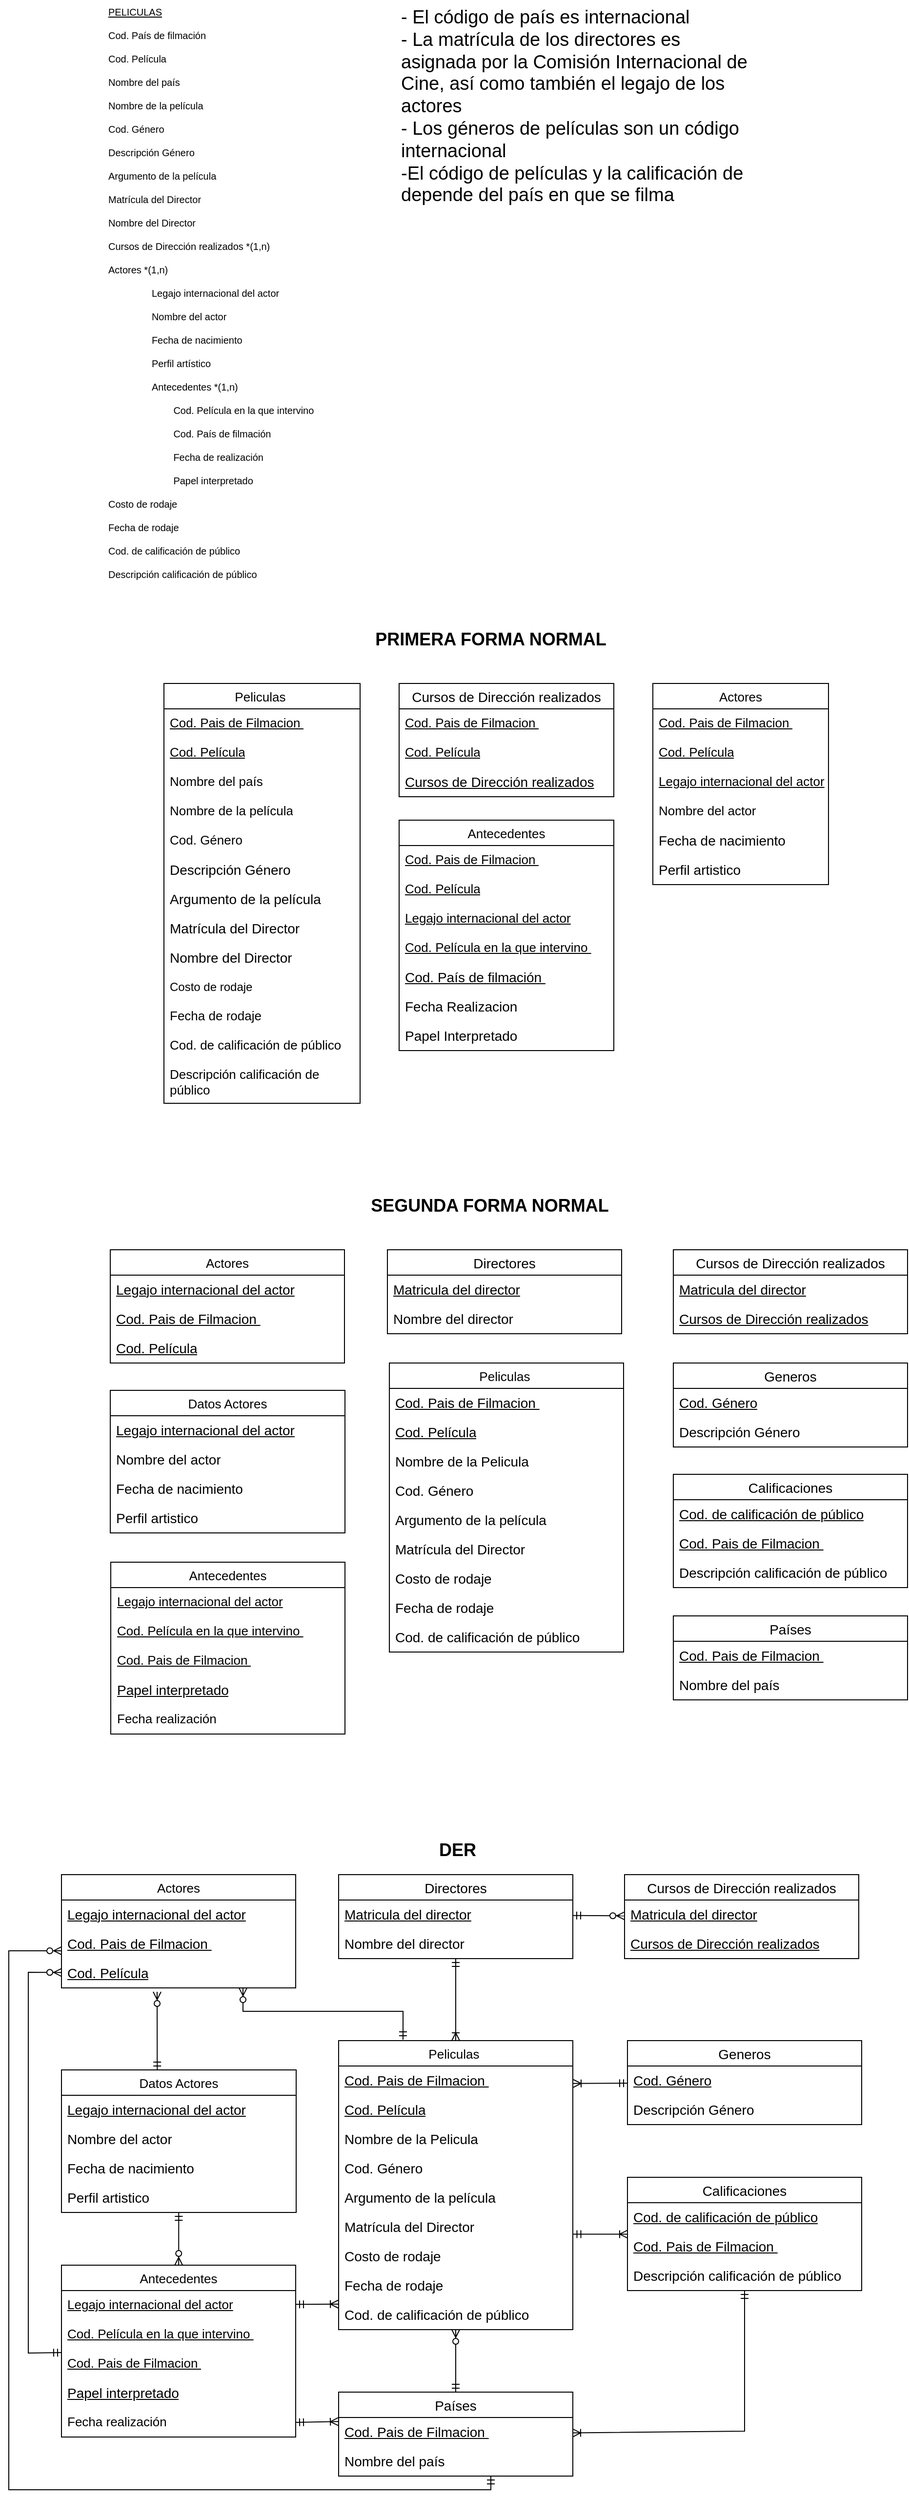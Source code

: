 <mxfile version="24.7.14">
  <diagram name="Página-1" id="LuOxkL1Yb-oQvovYPexT">
    <mxGraphModel dx="1674" dy="746" grid="1" gridSize="10" guides="1" tooltips="1" connect="1" arrows="1" fold="1" page="1" pageScale="1" pageWidth="827" pageHeight="1169" math="0" shadow="0">
      <root>
        <mxCell id="0" />
        <mxCell id="1" parent="0" />
        <mxCell id="Qr0_MQB-56ZItfrZqpIL-1" value="Peliculas " style="swimlane;fontStyle=0;childLayout=stackLayout;horizontal=1;startSize=26;horizontalStack=0;resizeParent=1;resizeParentMax=0;resizeLast=0;collapsible=1;marginBottom=0;align=center;fontSize=13;" parent="1" vertex="1">
          <mxGeometry x="529" y="710" width="201" height="430" as="geometry" />
        </mxCell>
        <mxCell id="Qr0_MQB-56ZItfrZqpIL-2" value="&lt;div style=&quot;font-size: 13px;&quot;&gt;&lt;u&gt;Cod. Pais de Filmacion&amp;nbsp;&lt;/u&gt;&lt;/div&gt;" style="text;strokeColor=none;fillColor=none;spacingLeft=4;spacingRight=4;overflow=hidden;rotatable=0;points=[[0,0.5],[1,0.5]];portConstraint=eastwest;fontSize=13;whiteSpace=wrap;html=1;" parent="Qr0_MQB-56ZItfrZqpIL-1" vertex="1">
          <mxGeometry y="26" width="201" height="30" as="geometry" />
        </mxCell>
        <mxCell id="Qr0_MQB-56ZItfrZqpIL-3" value="&lt;span style=&quot;font-size: 13px;&quot;&gt;&lt;u&gt;Cod. Película&lt;/u&gt;&lt;/span&gt;" style="text;strokeColor=none;fillColor=none;spacingLeft=4;spacingRight=4;overflow=hidden;rotatable=0;points=[[0,0.5],[1,0.5]];portConstraint=eastwest;fontSize=13;whiteSpace=wrap;html=1;" parent="Qr0_MQB-56ZItfrZqpIL-1" vertex="1">
          <mxGeometry y="56" width="201" height="30" as="geometry" />
        </mxCell>
        <mxCell id="Qr0_MQB-56ZItfrZqpIL-4" value="&lt;span style=&quot;font-size: 13px;&quot;&gt;Nombre del país&lt;/span&gt;" style="text;strokeColor=none;fillColor=none;spacingLeft=4;spacingRight=4;overflow=hidden;rotatable=0;points=[[0,0.5],[1,0.5]];portConstraint=eastwest;fontSize=13;whiteSpace=wrap;html=1;" parent="Qr0_MQB-56ZItfrZqpIL-1" vertex="1">
          <mxGeometry y="86" width="201" height="30" as="geometry" />
        </mxCell>
        <mxCell id="Qr0_MQB-56ZItfrZqpIL-5" value="&lt;span style=&quot;font-size: 13px;&quot;&gt;Nombre de la película&lt;/span&gt;" style="text;strokeColor=none;fillColor=none;spacingLeft=4;spacingRight=4;overflow=hidden;rotatable=0;points=[[0,0.5],[1,0.5]];portConstraint=eastwest;fontSize=13;whiteSpace=wrap;html=1;" parent="Qr0_MQB-56ZItfrZqpIL-1" vertex="1">
          <mxGeometry y="116" width="201" height="30" as="geometry" />
        </mxCell>
        <mxCell id="Qr0_MQB-56ZItfrZqpIL-6" value="&lt;span style=&quot;font-size: 13px;&quot;&gt;Cod. Género&lt;/span&gt;" style="text;strokeColor=none;fillColor=none;spacingLeft=4;spacingRight=4;overflow=hidden;rotatable=0;points=[[0,0.5],[1,0.5]];portConstraint=eastwest;fontSize=13;whiteSpace=wrap;html=1;" parent="Qr0_MQB-56ZItfrZqpIL-1" vertex="1">
          <mxGeometry y="146" width="201" height="30" as="geometry" />
        </mxCell>
        <mxCell id="Qr0_MQB-56ZItfrZqpIL-7" value="&lt;span style=&quot;font-size: 14px;&quot;&gt;Descripción Género&lt;/span&gt;" style="text;strokeColor=none;fillColor=none;spacingLeft=4;spacingRight=4;overflow=hidden;rotatable=0;points=[[0,0.5],[1,0.5]];portConstraint=eastwest;fontSize=14;whiteSpace=wrap;html=1;" parent="Qr0_MQB-56ZItfrZqpIL-1" vertex="1">
          <mxGeometry y="176" width="201" height="30" as="geometry" />
        </mxCell>
        <mxCell id="Qr0_MQB-56ZItfrZqpIL-8" value="&lt;span style=&quot;font-size: 14px;&quot;&gt;Argumento de la película&lt;/span&gt;" style="text;strokeColor=none;fillColor=none;spacingLeft=4;spacingRight=4;overflow=hidden;rotatable=0;points=[[0,0.5],[1,0.5]];portConstraint=eastwest;fontSize=14;whiteSpace=wrap;html=1;" parent="Qr0_MQB-56ZItfrZqpIL-1" vertex="1">
          <mxGeometry y="206" width="201" height="30" as="geometry" />
        </mxCell>
        <mxCell id="Qr0_MQB-56ZItfrZqpIL-9" value="&lt;font style=&quot;font-size: 14px;&quot;&gt;Matrícula del Director&lt;/font&gt;" style="text;strokeColor=none;fillColor=none;spacingLeft=4;spacingRight=4;overflow=hidden;rotatable=0;points=[[0,0.5],[1,0.5]];portConstraint=eastwest;fontSize=13;whiteSpace=wrap;html=1;" parent="Qr0_MQB-56ZItfrZqpIL-1" vertex="1">
          <mxGeometry y="236" width="201" height="30" as="geometry" />
        </mxCell>
        <mxCell id="Qr0_MQB-56ZItfrZqpIL-10" value="&lt;font style=&quot;font-size: 14px;&quot;&gt;Nombre del Director&lt;/font&gt;" style="text;strokeColor=none;fillColor=none;spacingLeft=4;spacingRight=4;overflow=hidden;rotatable=0;points=[[0,0.5],[1,0.5]];portConstraint=eastwest;fontSize=13;whiteSpace=wrap;html=1;" parent="Qr0_MQB-56ZItfrZqpIL-1" vertex="1">
          <mxGeometry y="266" width="201" height="30" as="geometry" />
        </mxCell>
        <mxCell id="Qr0_MQB-56ZItfrZqpIL-11" value="Costo de rodaje" style="text;strokeColor=none;fillColor=none;align=left;verticalAlign=middle;spacingLeft=4;spacingRight=4;overflow=hidden;points=[[0,0.5],[1,0.5]];portConstraint=eastwest;rotatable=0;whiteSpace=wrap;html=1;" parent="Qr0_MQB-56ZItfrZqpIL-1" vertex="1">
          <mxGeometry y="296" width="201" height="30" as="geometry" />
        </mxCell>
        <mxCell id="Qr0_MQB-56ZItfrZqpIL-12" value="Fecha de rodaje" style="text;strokeColor=none;fillColor=none;spacingLeft=4;spacingRight=4;overflow=hidden;rotatable=0;points=[[0,0.5],[1,0.5]];portConstraint=eastwest;fontSize=13;whiteSpace=wrap;html=1;" parent="Qr0_MQB-56ZItfrZqpIL-1" vertex="1">
          <mxGeometry y="326" width="201" height="30" as="geometry" />
        </mxCell>
        <mxCell id="Qr0_MQB-56ZItfrZqpIL-13" value="Cod. de calificación de público" style="text;strokeColor=none;fillColor=none;spacingLeft=4;spacingRight=4;overflow=hidden;rotatable=0;points=[[0,0.5],[1,0.5]];portConstraint=eastwest;fontSize=13;whiteSpace=wrap;html=1;" parent="Qr0_MQB-56ZItfrZqpIL-1" vertex="1">
          <mxGeometry y="356" width="201" height="30" as="geometry" />
        </mxCell>
        <mxCell id="Qr0_MQB-56ZItfrZqpIL-14" value="Descripción calificación de público" style="text;strokeColor=none;fillColor=none;spacingLeft=4;spacingRight=4;overflow=hidden;rotatable=0;points=[[0,0.5],[1,0.5]];portConstraint=eastwest;fontSize=13;whiteSpace=wrap;html=1;" parent="Qr0_MQB-56ZItfrZqpIL-1" vertex="1">
          <mxGeometry y="386" width="201" height="44" as="geometry" />
        </mxCell>
        <mxCell id="Qr0_MQB-56ZItfrZqpIL-15" value="&lt;u&gt;PELICULAS&lt;/u&gt;&lt;br style=&quot;font-size: 10px;&quot;&gt;&lt;br style=&quot;font-size: 10px;&quot;&gt;Cod. País de filmación&lt;br style=&quot;font-size: 10px;&quot;&gt;&lt;br style=&quot;font-size: 10px;&quot;&gt;Cod. Película&lt;br style=&quot;font-size: 10px;&quot;&gt;&lt;br style=&quot;font-size: 10px;&quot;&gt;Nombre del país&lt;br style=&quot;font-size: 10px;&quot;&gt;&lt;br style=&quot;font-size: 10px;&quot;&gt;Nombre de la película&lt;br style=&quot;font-size: 10px;&quot;&gt;&lt;br style=&quot;font-size: 10px;&quot;&gt;Cod. Género&lt;br style=&quot;font-size: 10px;&quot;&gt;&lt;br style=&quot;font-size: 10px;&quot;&gt;Descripción Género&lt;br style=&quot;font-size: 10px;&quot;&gt;&lt;br style=&quot;font-size: 10px;&quot;&gt;Argumento de la película&lt;br style=&quot;font-size: 10px;&quot;&gt;&lt;br style=&quot;font-size: 10px;&quot;&gt;Matrícula del Director&lt;br style=&quot;font-size: 10px;&quot;&gt;&lt;br style=&quot;font-size: 10px;&quot;&gt;Nombre del Director&lt;br style=&quot;font-size: 10px;&quot;&gt;&lt;br style=&quot;font-size: 10px;&quot;&gt;Cursos de Dirección realizados *(1,n)&lt;br style=&quot;font-size: 10px;&quot;&gt;&lt;br style=&quot;font-size: 10px;&quot;&gt;Actores *(1,n)&lt;br style=&quot;font-size: 10px;&quot;&gt;&lt;br style=&quot;font-size: 10px;&quot;&gt;&lt;span style=&quot;white-space: pre; font-size: 10px;&quot;&gt;&#x9;&lt;/span&gt;&lt;span style=&quot;white-space: pre; font-size: 10px;&quot;&gt;&#x9;&lt;/span&gt;Legajo internacional del actor&lt;br style=&quot;font-size: 10px;&quot;&gt;&lt;br style=&quot;font-size: 10px;&quot;&gt;&lt;span style=&quot;white-space: pre; font-size: 10px;&quot;&gt;&#x9;&lt;/span&gt;&lt;span style=&quot;white-space: pre; font-size: 10px;&quot;&gt;&#x9;&lt;/span&gt;Nombre del actor&lt;br style=&quot;font-size: 10px;&quot;&gt;&lt;br style=&quot;font-size: 10px;&quot;&gt;&lt;span style=&quot;white-space: pre; font-size: 10px;&quot;&gt;&#x9;&lt;/span&gt;&lt;span style=&quot;white-space: pre; font-size: 10px;&quot;&gt;&#x9;&lt;/span&gt;Fecha de nacimiento&lt;br style=&quot;font-size: 10px;&quot;&gt;&lt;br style=&quot;font-size: 10px;&quot;&gt;&lt;span style=&quot;white-space: pre; font-size: 10px;&quot;&gt;&#x9;&lt;/span&gt;&lt;span style=&quot;white-space: pre; font-size: 10px;&quot;&gt;&#x9;&lt;/span&gt;Perfil artístico&lt;br style=&quot;font-size: 10px;&quot;&gt;&lt;br style=&quot;font-size: 10px;&quot;&gt;&lt;span style=&quot;white-space: pre; font-size: 10px;&quot;&gt;&#x9;&lt;/span&gt;&lt;span style=&quot;white-space: pre; font-size: 10px;&quot;&gt;&#x9;&lt;/span&gt;Antecedentes *(1,n)&lt;br style=&quot;font-size: 10px;&quot;&gt;&lt;br style=&quot;font-size: 10px;&quot;&gt;&lt;span style=&quot;white-space: pre; font-size: 10px;&quot;&gt;&#x9;&lt;/span&gt;&lt;span style=&quot;white-space: pre; font-size: 10px;&quot;&gt;&#x9;&lt;/span&gt;&lt;span style=&quot;white-space: pre; font-size: 10px;&quot;&gt;&#x9;&lt;/span&gt;Cod. Película en la que intervino&lt;br style=&quot;font-size: 10px;&quot;&gt;&lt;br style=&quot;font-size: 10px;&quot;&gt;&lt;span style=&quot;white-space: pre; font-size: 10px;&quot;&gt;&#x9;&lt;/span&gt;&lt;span style=&quot;white-space: pre; font-size: 10px;&quot;&gt;&#x9;&lt;/span&gt;&lt;span style=&quot;white-space: pre; font-size: 10px;&quot;&gt;&#x9;&lt;/span&gt;Cod. País de filmación&lt;br style=&quot;font-size: 10px;&quot;&gt;&lt;br style=&quot;font-size: 10px;&quot;&gt;&lt;span style=&quot;white-space: pre; font-size: 10px;&quot;&gt;&#x9;&lt;/span&gt;&lt;span style=&quot;white-space: pre; font-size: 10px;&quot;&gt;&#x9;&lt;/span&gt;&lt;span style=&quot;white-space: pre; font-size: 10px;&quot;&gt;&#x9;&lt;/span&gt;Fecha de realización&lt;br style=&quot;font-size: 10px;&quot;&gt;&lt;br style=&quot;font-size: 10px;&quot;&gt;&lt;span style=&quot;white-space: pre; font-size: 10px;&quot;&gt;&#x9;&lt;/span&gt;&lt;span style=&quot;white-space: pre; font-size: 10px;&quot;&gt;&#x9;&lt;/span&gt;&lt;span style=&quot;white-space: pre; font-size: 10px;&quot;&gt;&#x9;&lt;/span&gt;Papel interpretado&lt;br style=&quot;font-size: 10px;&quot;&gt;&lt;br style=&quot;font-size: 10px;&quot;&gt;Costo de rodaje&lt;br style=&quot;font-size: 10px;&quot;&gt;&lt;br style=&quot;font-size: 10px;&quot;&gt;Fecha de rodaje&lt;br style=&quot;font-size: 10px;&quot;&gt;&lt;br style=&quot;font-size: 10px;&quot;&gt;Cod. de calificación de público&lt;br style=&quot;font-size: 10px;&quot;&gt;&lt;br style=&quot;font-size: 10px;&quot;&gt;Descripción calificación de público" style="text;whiteSpace=wrap;html=1;fontSize=10;" parent="1" vertex="1">
          <mxGeometry x="470" y="10" width="300" height="614" as="geometry" />
        </mxCell>
        <mxCell id="Qr0_MQB-56ZItfrZqpIL-16" value="- El código de país es internacional&#xa;- La matrícula de los directores es&#xa;asignada por la Comisión Internacional de&#xa;Cine, así como también el legajo de los&#xa;actores&#xa;- Los géneros de películas son un código&#xa;internacional&#xa;-El código de películas y la calificación de&#xa;depende del país en que se filma" style="text;whiteSpace=wrap;html=1;fontSize=19;" parent="1" vertex="1">
          <mxGeometry x="770" y="10" width="370" height="280" as="geometry" />
        </mxCell>
        <mxCell id="Qr0_MQB-56ZItfrZqpIL-17" value="&lt;b&gt;&lt;font style=&quot;font-size: 18px;&quot;&gt;PRIMERA FORMA NORMAL&lt;/font&gt;&lt;/b&gt;" style="text;html=1;align=center;verticalAlign=middle;whiteSpace=wrap;rounded=0;" parent="1" vertex="1">
          <mxGeometry x="724" y="650" width="280" height="30" as="geometry" />
        </mxCell>
        <mxCell id="Qr0_MQB-56ZItfrZqpIL-18" value="Cursos de Dirección realizados" style="swimlane;fontStyle=0;childLayout=stackLayout;horizontal=1;startSize=26;horizontalStack=0;resizeParent=1;resizeParentMax=0;resizeLast=0;collapsible=1;marginBottom=0;align=center;fontSize=14;" parent="1" vertex="1">
          <mxGeometry x="770" y="710" width="220" height="116" as="geometry" />
        </mxCell>
        <mxCell id="Qr0_MQB-56ZItfrZqpIL-19" value="&lt;u style=&quot;font-size: 13px;&quot;&gt;Cod. Pais de Filmacion&amp;nbsp;&lt;/u&gt;" style="text;strokeColor=none;fillColor=none;spacingLeft=4;spacingRight=4;overflow=hidden;rotatable=0;points=[[0,0.5],[1,0.5]];portConstraint=eastwest;fontSize=12;whiteSpace=wrap;html=1;" parent="Qr0_MQB-56ZItfrZqpIL-18" vertex="1">
          <mxGeometry y="26" width="220" height="30" as="geometry" />
        </mxCell>
        <mxCell id="Qr0_MQB-56ZItfrZqpIL-20" value="&lt;u style=&quot;font-size: 13px;&quot;&gt;Cod. Película&lt;/u&gt;" style="text;strokeColor=none;fillColor=none;spacingLeft=4;spacingRight=4;overflow=hidden;rotatable=0;points=[[0,0.5],[1,0.5]];portConstraint=eastwest;fontSize=12;whiteSpace=wrap;html=1;" parent="Qr0_MQB-56ZItfrZqpIL-18" vertex="1">
          <mxGeometry y="56" width="220" height="30" as="geometry" />
        </mxCell>
        <mxCell id="Qr0_MQB-56ZItfrZqpIL-21" value="&lt;span style=&quot;font-size: 14px; text-align: center; text-wrap: nowrap;&quot;&gt;&lt;u&gt;Cursos de Dirección realizados&lt;/u&gt;&lt;/span&gt;" style="text;strokeColor=none;fillColor=none;spacingLeft=4;spacingRight=4;overflow=hidden;rotatable=0;points=[[0,0.5],[1,0.5]];portConstraint=eastwest;fontSize=12;whiteSpace=wrap;html=1;" parent="Qr0_MQB-56ZItfrZqpIL-18" vertex="1">
          <mxGeometry y="86" width="220" height="30" as="geometry" />
        </mxCell>
        <mxCell id="Qr0_MQB-56ZItfrZqpIL-22" value="Actores" style="swimlane;fontStyle=0;childLayout=stackLayout;horizontal=1;startSize=26;horizontalStack=0;resizeParent=1;resizeParentMax=0;resizeLast=0;collapsible=1;marginBottom=0;align=center;fontSize=13;" parent="1" vertex="1">
          <mxGeometry x="1030" y="710" width="180" height="206" as="geometry" />
        </mxCell>
        <mxCell id="Qr0_MQB-56ZItfrZqpIL-23" value="&lt;div style=&quot;font-size: 13px;&quot;&gt;&lt;u&gt;Cod. Pais de Filmacion&amp;nbsp;&lt;/u&gt;&lt;/div&gt;" style="text;strokeColor=none;fillColor=none;spacingLeft=4;spacingRight=4;overflow=hidden;rotatable=0;points=[[0,0.5],[1,0.5]];portConstraint=eastwest;fontSize=13;whiteSpace=wrap;html=1;" parent="Qr0_MQB-56ZItfrZqpIL-22" vertex="1">
          <mxGeometry y="26" width="180" height="30" as="geometry" />
        </mxCell>
        <mxCell id="Qr0_MQB-56ZItfrZqpIL-24" value="&lt;span style=&quot;font-size: 13px;&quot;&gt;&lt;u&gt;Cod. Película&lt;/u&gt;&lt;/span&gt;" style="text;strokeColor=none;fillColor=none;spacingLeft=4;spacingRight=4;overflow=hidden;rotatable=0;points=[[0,0.5],[1,0.5]];portConstraint=eastwest;fontSize=13;whiteSpace=wrap;html=1;" parent="Qr0_MQB-56ZItfrZqpIL-22" vertex="1">
          <mxGeometry y="56" width="180" height="30" as="geometry" />
        </mxCell>
        <mxCell id="Qr0_MQB-56ZItfrZqpIL-25" value="&lt;span style=&quot;font-size: 13px;&quot;&gt;&lt;u&gt;Legajo internacional del actor&lt;/u&gt;&lt;/span&gt;" style="text;strokeColor=none;fillColor=none;spacingLeft=4;spacingRight=4;overflow=hidden;rotatable=0;points=[[0,0.5],[1,0.5]];portConstraint=eastwest;fontSize=13;whiteSpace=wrap;html=1;" parent="Qr0_MQB-56ZItfrZqpIL-22" vertex="1">
          <mxGeometry y="86" width="180" height="30" as="geometry" />
        </mxCell>
        <mxCell id="Qr0_MQB-56ZItfrZqpIL-26" value="&lt;span style=&quot;font-size: 13px;&quot;&gt;Nombre del actor&lt;/span&gt;" style="text;strokeColor=none;fillColor=none;spacingLeft=4;spacingRight=4;overflow=hidden;rotatable=0;points=[[0,0.5],[1,0.5]];portConstraint=eastwest;fontSize=13;whiteSpace=wrap;html=1;" parent="Qr0_MQB-56ZItfrZqpIL-22" vertex="1">
          <mxGeometry y="116" width="180" height="30" as="geometry" />
        </mxCell>
        <mxCell id="Qr0_MQB-56ZItfrZqpIL-27" value="&lt;span style=&quot;font-size: 14px;&quot;&gt;Fecha de nacimiento&lt;/span&gt;" style="text;strokeColor=none;fillColor=none;spacingLeft=4;spacingRight=4;overflow=hidden;rotatable=0;points=[[0,0.5],[1,0.5]];portConstraint=eastwest;fontSize=14;whiteSpace=wrap;html=1;" parent="Qr0_MQB-56ZItfrZqpIL-22" vertex="1">
          <mxGeometry y="146" width="180" height="30" as="geometry" />
        </mxCell>
        <mxCell id="Qr0_MQB-56ZItfrZqpIL-28" value="&lt;span style=&quot;font-size: 14px;&quot;&gt;Perfil artistico&lt;/span&gt;" style="text;strokeColor=none;fillColor=none;spacingLeft=4;spacingRight=4;overflow=hidden;rotatable=0;points=[[0,0.5],[1,0.5]];portConstraint=eastwest;fontSize=14;whiteSpace=wrap;html=1;" parent="Qr0_MQB-56ZItfrZqpIL-22" vertex="1">
          <mxGeometry y="176" width="180" height="30" as="geometry" />
        </mxCell>
        <mxCell id="Qr0_MQB-56ZItfrZqpIL-29" value="Antecedentes" style="swimlane;fontStyle=0;childLayout=stackLayout;horizontal=1;startSize=26;horizontalStack=0;resizeParent=1;resizeParentMax=0;resizeLast=0;collapsible=1;marginBottom=0;align=center;fontSize=13;" parent="1" vertex="1">
          <mxGeometry x="770" y="850" width="220" height="236" as="geometry" />
        </mxCell>
        <mxCell id="Qr0_MQB-56ZItfrZqpIL-30" value="&lt;div style=&quot;font-size: 13px;&quot;&gt;&lt;u&gt;Cod. Pais de Filmacion&amp;nbsp;&lt;/u&gt;&lt;/div&gt;" style="text;strokeColor=none;fillColor=none;spacingLeft=4;spacingRight=4;overflow=hidden;rotatable=0;points=[[0,0.5],[1,0.5]];portConstraint=eastwest;fontSize=13;whiteSpace=wrap;html=1;" parent="Qr0_MQB-56ZItfrZqpIL-29" vertex="1">
          <mxGeometry y="26" width="220" height="30" as="geometry" />
        </mxCell>
        <mxCell id="Qr0_MQB-56ZItfrZqpIL-31" value="&lt;span style=&quot;font-size: 13px;&quot;&gt;&lt;u&gt;Cod. Película&lt;/u&gt;&lt;/span&gt;" style="text;strokeColor=none;fillColor=none;spacingLeft=4;spacingRight=4;overflow=hidden;rotatable=0;points=[[0,0.5],[1,0.5]];portConstraint=eastwest;fontSize=13;whiteSpace=wrap;html=1;" parent="Qr0_MQB-56ZItfrZqpIL-29" vertex="1">
          <mxGeometry y="56" width="220" height="30" as="geometry" />
        </mxCell>
        <mxCell id="Qr0_MQB-56ZItfrZqpIL-32" value="&lt;span style=&quot;font-size: 13px;&quot;&gt;&lt;u&gt;Legajo internacional del actor&lt;/u&gt;&lt;/span&gt;" style="text;strokeColor=none;fillColor=none;spacingLeft=4;spacingRight=4;overflow=hidden;rotatable=0;points=[[0,0.5],[1,0.5]];portConstraint=eastwest;fontSize=13;whiteSpace=wrap;html=1;" parent="Qr0_MQB-56ZItfrZqpIL-29" vertex="1">
          <mxGeometry y="86" width="220" height="30" as="geometry" />
        </mxCell>
        <mxCell id="Qr0_MQB-56ZItfrZqpIL-33" value="&lt;u&gt;Cod. Película en la que intervino&amp;nbsp;&lt;/u&gt;" style="text;strokeColor=none;fillColor=none;spacingLeft=4;spacingRight=4;overflow=hidden;rotatable=0;points=[[0,0.5],[1,0.5]];portConstraint=eastwest;fontSize=13;whiteSpace=wrap;html=1;" parent="Qr0_MQB-56ZItfrZqpIL-29" vertex="1">
          <mxGeometry y="116" width="220" height="30" as="geometry" />
        </mxCell>
        <mxCell id="Qr0_MQB-56ZItfrZqpIL-34" value="&lt;u&gt;Cod. País de filmación&amp;nbsp;&lt;/u&gt;" style="text;strokeColor=none;fillColor=none;spacingLeft=4;spacingRight=4;overflow=hidden;rotatable=0;points=[[0,0.5],[1,0.5]];portConstraint=eastwest;fontSize=14;whiteSpace=wrap;html=1;" parent="Qr0_MQB-56ZItfrZqpIL-29" vertex="1">
          <mxGeometry y="146" width="220" height="30" as="geometry" />
        </mxCell>
        <mxCell id="Qr0_MQB-56ZItfrZqpIL-35" value="&lt;span style=&quot;font-size: 14px;&quot;&gt;Fecha Realizacion&lt;/span&gt;&lt;div&gt;&lt;span style=&quot;font-size: 14px;&quot;&gt;&lt;br&gt;&lt;/span&gt;&lt;/div&gt;" style="text;strokeColor=none;fillColor=none;spacingLeft=4;spacingRight=4;overflow=hidden;rotatable=0;points=[[0,0.5],[1,0.5]];portConstraint=eastwest;fontSize=14;whiteSpace=wrap;html=1;" parent="Qr0_MQB-56ZItfrZqpIL-29" vertex="1">
          <mxGeometry y="176" width="220" height="30" as="geometry" />
        </mxCell>
        <mxCell id="Qr0_MQB-56ZItfrZqpIL-36" value="&lt;div&gt;&lt;span style=&quot;font-size: 14px;&quot;&gt;Papel Interpretado&lt;/span&gt;&lt;/div&gt;" style="text;strokeColor=none;fillColor=none;spacingLeft=4;spacingRight=4;overflow=hidden;rotatable=0;points=[[0,0.5],[1,0.5]];portConstraint=eastwest;fontSize=14;whiteSpace=wrap;html=1;" parent="Qr0_MQB-56ZItfrZqpIL-29" vertex="1">
          <mxGeometry y="206" width="220" height="30" as="geometry" />
        </mxCell>
        <mxCell id="Qr0_MQB-56ZItfrZqpIL-37" value="&lt;b&gt;&lt;font style=&quot;font-size: 18px;&quot;&gt;SEGUNDA FORMA NORMAL&lt;/font&gt;&lt;/b&gt;" style="text;html=1;align=center;verticalAlign=middle;whiteSpace=wrap;rounded=0;" parent="1" vertex="1">
          <mxGeometry x="722.5" y="1230" width="280" height="30" as="geometry" />
        </mxCell>
        <mxCell id="Qr0_MQB-56ZItfrZqpIL-79" value="&lt;span style=&quot;font-size: 18px;&quot;&gt;&lt;b&gt;DER&lt;/b&gt;&lt;/span&gt;" style="text;html=1;align=center;verticalAlign=middle;whiteSpace=wrap;rounded=0;" parent="1" vertex="1">
          <mxGeometry x="690" y="1890" width="280" height="30" as="geometry" />
        </mxCell>
        <mxCell id="Qr0_MQB-56ZItfrZqpIL-80" value="Peliculas " style="swimlane;fontStyle=0;childLayout=stackLayout;horizontal=1;startSize=26;horizontalStack=0;resizeParent=1;resizeParentMax=0;resizeLast=0;collapsible=1;marginBottom=0;align=center;fontSize=13;" parent="1" vertex="1">
          <mxGeometry x="708" y="2100" width="240" height="296" as="geometry" />
        </mxCell>
        <mxCell id="Qr0_MQB-56ZItfrZqpIL-81" value="&lt;div style=&quot;&quot;&gt;&lt;u style=&quot;&quot;&gt;&lt;font style=&quot;font-size: 14px;&quot;&gt;Cod. Pais de Filmacion&amp;nbsp;&lt;/font&gt;&lt;/u&gt;&lt;/div&gt;" style="text;strokeColor=none;fillColor=none;spacingLeft=4;spacingRight=4;overflow=hidden;rotatable=0;points=[[0,0.5],[1,0.5]];portConstraint=eastwest;fontSize=13;whiteSpace=wrap;html=1;" parent="Qr0_MQB-56ZItfrZqpIL-80" vertex="1">
          <mxGeometry y="26" width="240" height="30" as="geometry" />
        </mxCell>
        <mxCell id="Qr0_MQB-56ZItfrZqpIL-82" value="&lt;u style=&quot;&quot;&gt;&lt;font style=&quot;font-size: 14px;&quot;&gt;Cod. Película&lt;/font&gt;&lt;/u&gt;" style="text;strokeColor=none;fillColor=none;spacingLeft=4;spacingRight=4;overflow=hidden;rotatable=0;points=[[0,0.5],[1,0.5]];portConstraint=eastwest;fontSize=13;whiteSpace=wrap;html=1;" parent="Qr0_MQB-56ZItfrZqpIL-80" vertex="1">
          <mxGeometry y="56" width="240" height="30" as="geometry" />
        </mxCell>
        <mxCell id="Qr0_MQB-56ZItfrZqpIL-83" value="&lt;font style=&quot;font-size: 14px;&quot;&gt;Nombre de la Pelicula&lt;/font&gt;" style="text;strokeColor=none;fillColor=none;spacingLeft=4;spacingRight=4;overflow=hidden;rotatable=0;points=[[0,0.5],[1,0.5]];portConstraint=eastwest;fontSize=12;whiteSpace=wrap;html=1;" parent="Qr0_MQB-56ZItfrZqpIL-80" vertex="1">
          <mxGeometry y="86" width="240" height="30" as="geometry" />
        </mxCell>
        <mxCell id="Qr0_MQB-56ZItfrZqpIL-84" value="&lt;font style=&quot;font-size: 14px;&quot;&gt;Cod. Género&lt;/font&gt;" style="text;strokeColor=none;fillColor=none;spacingLeft=4;spacingRight=4;overflow=hidden;rotatable=0;points=[[0,0.5],[1,0.5]];portConstraint=eastwest;fontSize=13;whiteSpace=wrap;html=1;" parent="Qr0_MQB-56ZItfrZqpIL-80" vertex="1">
          <mxGeometry y="116" width="240" height="30" as="geometry" />
        </mxCell>
        <mxCell id="Qr0_MQB-56ZItfrZqpIL-85" value="&lt;span style=&quot;font-size: 14px;&quot;&gt;Argumento de la película&lt;/span&gt;" style="text;strokeColor=none;fillColor=none;spacingLeft=4;spacingRight=4;overflow=hidden;rotatable=0;points=[[0,0.5],[1,0.5]];portConstraint=eastwest;fontSize=14;whiteSpace=wrap;html=1;" parent="Qr0_MQB-56ZItfrZqpIL-80" vertex="1">
          <mxGeometry y="146" width="240" height="30" as="geometry" />
        </mxCell>
        <mxCell id="Qr0_MQB-56ZItfrZqpIL-86" value="&lt;font style=&quot;font-size: 14px;&quot;&gt;Matrícula del Director&lt;/font&gt;" style="text;strokeColor=none;fillColor=none;spacingLeft=4;spacingRight=4;overflow=hidden;rotatable=0;points=[[0,0.5],[1,0.5]];portConstraint=eastwest;fontSize=13;whiteSpace=wrap;html=1;" parent="Qr0_MQB-56ZItfrZqpIL-80" vertex="1">
          <mxGeometry y="176" width="240" height="30" as="geometry" />
        </mxCell>
        <mxCell id="Qr0_MQB-56ZItfrZqpIL-87" value="&lt;font style=&quot;font-size: 14px;&quot;&gt;Costo de rodaje&lt;/font&gt;" style="text;strokeColor=none;fillColor=none;align=left;verticalAlign=middle;spacingLeft=4;spacingRight=4;overflow=hidden;points=[[0,0.5],[1,0.5]];portConstraint=eastwest;rotatable=0;whiteSpace=wrap;html=1;" parent="Qr0_MQB-56ZItfrZqpIL-80" vertex="1">
          <mxGeometry y="206" width="240" height="30" as="geometry" />
        </mxCell>
        <mxCell id="Qr0_MQB-56ZItfrZqpIL-88" value="&lt;font style=&quot;font-size: 14px;&quot;&gt;Fecha de rodaje&lt;/font&gt;" style="text;strokeColor=none;fillColor=none;spacingLeft=4;spacingRight=4;overflow=hidden;rotatable=0;points=[[0,0.5],[1,0.5]];portConstraint=eastwest;fontSize=13;whiteSpace=wrap;html=1;" parent="Qr0_MQB-56ZItfrZqpIL-80" vertex="1">
          <mxGeometry y="236" width="240" height="30" as="geometry" />
        </mxCell>
        <mxCell id="Qr0_MQB-56ZItfrZqpIL-89" value="&lt;font style=&quot;font-size: 14px;&quot;&gt;Cod. de calificación de público&lt;/font&gt;" style="text;strokeColor=none;fillColor=none;spacingLeft=4;spacingRight=4;overflow=hidden;rotatable=0;points=[[0,0.5],[1,0.5]];portConstraint=eastwest;fontSize=13;whiteSpace=wrap;html=1;" parent="Qr0_MQB-56ZItfrZqpIL-80" vertex="1">
          <mxGeometry y="266" width="240" height="30" as="geometry" />
        </mxCell>
        <mxCell id="Qr0_MQB-56ZItfrZqpIL-90" value="Generos" style="swimlane;fontStyle=0;childLayout=stackLayout;horizontal=1;startSize=26;horizontalStack=0;resizeParent=1;resizeParentMax=0;resizeLast=0;collapsible=1;marginBottom=0;align=center;fontSize=14;" parent="1" vertex="1">
          <mxGeometry x="1004" y="2100" width="240" height="86" as="geometry" />
        </mxCell>
        <mxCell id="Qr0_MQB-56ZItfrZqpIL-91" value="&lt;u style=&quot;&quot;&gt;&lt;font style=&quot;font-size: 14px;&quot;&gt;Cod. Género&lt;/font&gt;&lt;/u&gt;" style="text;strokeColor=none;fillColor=none;spacingLeft=4;spacingRight=4;overflow=hidden;rotatable=0;points=[[0,0.5],[1,0.5]];portConstraint=eastwest;fontSize=12;whiteSpace=wrap;html=1;" parent="Qr0_MQB-56ZItfrZqpIL-90" vertex="1">
          <mxGeometry y="26" width="240" height="30" as="geometry" />
        </mxCell>
        <mxCell id="Qr0_MQB-56ZItfrZqpIL-92" value="&lt;span style=&quot;font-size: 14px;&quot;&gt;Descripción Género&lt;/span&gt;" style="text;strokeColor=none;fillColor=none;spacingLeft=4;spacingRight=4;overflow=hidden;rotatable=0;points=[[0,0.5],[1,0.5]];portConstraint=eastwest;fontSize=12;whiteSpace=wrap;html=1;" parent="Qr0_MQB-56ZItfrZqpIL-90" vertex="1">
          <mxGeometry y="56" width="240" height="30" as="geometry" />
        </mxCell>
        <mxCell id="Qr0_MQB-56ZItfrZqpIL-93" value="Calificaciones" style="swimlane;fontStyle=0;childLayout=stackLayout;horizontal=1;startSize=26;horizontalStack=0;resizeParent=1;resizeParentMax=0;resizeLast=0;collapsible=1;marginBottom=0;align=center;fontSize=14;" parent="1" vertex="1">
          <mxGeometry x="1004" y="2240" width="240" height="116" as="geometry" />
        </mxCell>
        <mxCell id="Qr0_MQB-56ZItfrZqpIL-94" value="&lt;u style=&quot;&quot;&gt;&lt;font style=&quot;font-size: 14px;&quot;&gt;Cod. de calificación de público&lt;/font&gt;&lt;/u&gt;" style="text;strokeColor=none;fillColor=none;spacingLeft=4;spacingRight=4;overflow=hidden;rotatable=0;points=[[0,0.5],[1,0.5]];portConstraint=eastwest;fontSize=12;whiteSpace=wrap;html=1;" parent="Qr0_MQB-56ZItfrZqpIL-93" vertex="1">
          <mxGeometry y="26" width="240" height="30" as="geometry" />
        </mxCell>
        <mxCell id="Qr0_MQB-56ZItfrZqpIL-95" value="&lt;div style=&quot;&quot;&gt;&lt;u style=&quot;&quot;&gt;&lt;font style=&quot;font-size: 14px;&quot;&gt;Cod. Pais de Filmacion&amp;nbsp;&lt;/font&gt;&lt;/u&gt;&lt;/div&gt;" style="text;strokeColor=none;fillColor=none;spacingLeft=4;spacingRight=4;overflow=hidden;rotatable=0;points=[[0,0.5],[1,0.5]];portConstraint=eastwest;fontSize=13;whiteSpace=wrap;html=1;" parent="Qr0_MQB-56ZItfrZqpIL-93" vertex="1">
          <mxGeometry y="56" width="240" height="30" as="geometry" />
        </mxCell>
        <mxCell id="Qr0_MQB-56ZItfrZqpIL-96" value="&lt;font style=&quot;font-size: 14px;&quot;&gt;Descripción calificación de público&lt;/font&gt;" style="text;strokeColor=none;fillColor=none;spacingLeft=4;spacingRight=4;overflow=hidden;rotatable=0;points=[[0,0.5],[1,0.5]];portConstraint=eastwest;fontSize=12;whiteSpace=wrap;html=1;" parent="Qr0_MQB-56ZItfrZqpIL-93" vertex="1">
          <mxGeometry y="86" width="240" height="30" as="geometry" />
        </mxCell>
        <mxCell id="Qr0_MQB-56ZItfrZqpIL-97" value="Directores" style="swimlane;fontStyle=0;childLayout=stackLayout;horizontal=1;startSize=26;horizontalStack=0;resizeParent=1;resizeParentMax=0;resizeLast=0;collapsible=1;marginBottom=0;align=center;fontSize=14;" parent="1" vertex="1">
          <mxGeometry x="708" y="1930" width="240" height="86" as="geometry" />
        </mxCell>
        <mxCell id="Qr0_MQB-56ZItfrZqpIL-98" value="&lt;u style=&quot;&quot;&gt;&lt;font style=&quot;font-size: 14px;&quot;&gt;Matricula del director&lt;/font&gt;&lt;/u&gt;" style="text;strokeColor=none;fillColor=none;spacingLeft=4;spacingRight=4;overflow=hidden;rotatable=0;points=[[0,0.5],[1,0.5]];portConstraint=eastwest;fontSize=12;whiteSpace=wrap;html=1;" parent="Qr0_MQB-56ZItfrZqpIL-97" vertex="1">
          <mxGeometry y="26" width="240" height="30" as="geometry" />
        </mxCell>
        <mxCell id="Qr0_MQB-56ZItfrZqpIL-99" value="&lt;font style=&quot;font-size: 14px;&quot;&gt;Nombre del director&amp;nbsp;&lt;/font&gt;" style="text;strokeColor=none;fillColor=none;spacingLeft=4;spacingRight=4;overflow=hidden;rotatable=0;points=[[0,0.5],[1,0.5]];portConstraint=eastwest;fontSize=12;whiteSpace=wrap;html=1;" parent="Qr0_MQB-56ZItfrZqpIL-97" vertex="1">
          <mxGeometry y="56" width="240" height="30" as="geometry" />
        </mxCell>
        <mxCell id="Qr0_MQB-56ZItfrZqpIL-100" value="Datos Actores" style="swimlane;fontStyle=0;childLayout=stackLayout;horizontal=1;startSize=26;horizontalStack=0;resizeParent=1;resizeParentMax=0;resizeLast=0;collapsible=1;marginBottom=0;align=center;fontSize=13;" parent="1" vertex="1">
          <mxGeometry x="424" y="2130" width="240.5" height="146" as="geometry" />
        </mxCell>
        <mxCell id="Qr0_MQB-56ZItfrZqpIL-101" value="&lt;div style=&quot;&quot;&gt;&lt;u style=&quot;&quot;&gt;&lt;font style=&quot;font-size: 14px;&quot;&gt;Legajo internacional del actor&lt;/font&gt;&lt;/u&gt;&lt;br&gt;&lt;/div&gt;" style="text;strokeColor=none;fillColor=none;spacingLeft=4;spacingRight=4;overflow=hidden;rotatable=0;points=[[0,0.5],[1,0.5]];portConstraint=eastwest;fontSize=13;whiteSpace=wrap;html=1;" parent="Qr0_MQB-56ZItfrZqpIL-100" vertex="1">
          <mxGeometry y="26" width="240.5" height="30" as="geometry" />
        </mxCell>
        <mxCell id="Qr0_MQB-56ZItfrZqpIL-102" value="&lt;font style=&quot;font-size: 14px;&quot;&gt;Nombre del actor&lt;/font&gt;" style="text;strokeColor=none;fillColor=none;spacingLeft=4;spacingRight=4;overflow=hidden;rotatable=0;points=[[0,0.5],[1,0.5]];portConstraint=eastwest;fontSize=13;whiteSpace=wrap;html=1;" parent="Qr0_MQB-56ZItfrZqpIL-100" vertex="1">
          <mxGeometry y="56" width="240.5" height="30" as="geometry" />
        </mxCell>
        <mxCell id="Qr0_MQB-56ZItfrZqpIL-103" value="&lt;span style=&quot;font-size: 14px;&quot;&gt;Fecha de nacimiento&lt;/span&gt;" style="text;strokeColor=none;fillColor=none;spacingLeft=4;spacingRight=4;overflow=hidden;rotatable=0;points=[[0,0.5],[1,0.5]];portConstraint=eastwest;fontSize=13;whiteSpace=wrap;html=1;" parent="Qr0_MQB-56ZItfrZqpIL-100" vertex="1">
          <mxGeometry y="86" width="240.5" height="30" as="geometry" />
        </mxCell>
        <mxCell id="Qr0_MQB-56ZItfrZqpIL-104" value="&lt;span style=&quot;font-size: 14px;&quot;&gt;Perfil artistico&lt;/span&gt;" style="text;strokeColor=none;fillColor=none;spacingLeft=4;spacingRight=4;overflow=hidden;rotatable=0;points=[[0,0.5],[1,0.5]];portConstraint=eastwest;fontSize=13;whiteSpace=wrap;html=1;" parent="Qr0_MQB-56ZItfrZqpIL-100" vertex="1">
          <mxGeometry y="116" width="240.5" height="30" as="geometry" />
        </mxCell>
        <mxCell id="Qr0_MQB-56ZItfrZqpIL-105" value="Países" style="swimlane;fontStyle=0;childLayout=stackLayout;horizontal=1;startSize=26;horizontalStack=0;resizeParent=1;resizeParentMax=0;resizeLast=0;collapsible=1;marginBottom=0;align=center;fontSize=14;" parent="1" vertex="1">
          <mxGeometry x="708" y="2460" width="240" height="86" as="geometry" />
        </mxCell>
        <mxCell id="Qr0_MQB-56ZItfrZqpIL-106" value="&lt;u style=&quot;&quot;&gt;&lt;font style=&quot;font-size: 14px;&quot;&gt;Cod. Pais de Filmacion&amp;nbsp;&lt;/font&gt;&lt;/u&gt;" style="text;strokeColor=none;fillColor=none;spacingLeft=4;spacingRight=4;overflow=hidden;rotatable=0;points=[[0,0.5],[1,0.5]];portConstraint=eastwest;fontSize=12;whiteSpace=wrap;html=1;" parent="Qr0_MQB-56ZItfrZqpIL-105" vertex="1">
          <mxGeometry y="26" width="240" height="30" as="geometry" />
        </mxCell>
        <mxCell id="Qr0_MQB-56ZItfrZqpIL-107" value="&lt;div style=&quot;&quot;&gt;&lt;font style=&quot;font-size: 14px;&quot;&gt;Nombre del país&lt;/font&gt;&lt;br&gt;&lt;/div&gt;" style="text;strokeColor=none;fillColor=none;spacingLeft=4;spacingRight=4;overflow=hidden;rotatable=0;points=[[0,0.5],[1,0.5]];portConstraint=eastwest;fontSize=13;whiteSpace=wrap;html=1;" parent="Qr0_MQB-56ZItfrZqpIL-105" vertex="1">
          <mxGeometry y="56" width="240" height="30" as="geometry" />
        </mxCell>
        <mxCell id="Qr0_MQB-56ZItfrZqpIL-108" value="" style="fontSize=12;html=1;endArrow=ERzeroToMany;startArrow=ERmandOne;rounded=0;" parent="1" source="Qr0_MQB-56ZItfrZqpIL-105" target="Qr0_MQB-56ZItfrZqpIL-89" edge="1">
          <mxGeometry width="100" height="100" relative="1" as="geometry">
            <mxPoint x="774" y="2465" as="sourcePoint" />
            <mxPoint x="808" y="2366" as="targetPoint" />
          </mxGeometry>
        </mxCell>
        <mxCell id="Qr0_MQB-56ZItfrZqpIL-109" value="" style="fontSize=12;html=1;endArrow=ERoneToMany;startArrow=ERmandOne;rounded=0;entryX=1.002;entryY=0.596;entryDx=0;entryDy=0;entryPerimeter=0;" parent="1" source="Qr0_MQB-56ZItfrZqpIL-90" target="Qr0_MQB-56ZItfrZqpIL-81" edge="1">
          <mxGeometry width="100" height="100" relative="1" as="geometry">
            <mxPoint x="993.25" y="2164" as="sourcePoint" />
            <mxPoint x="946.5" y="2150" as="targetPoint" />
          </mxGeometry>
        </mxCell>
        <mxCell id="Qr0_MQB-56ZItfrZqpIL-110" value="Antecedentes" style="swimlane;fontStyle=0;childLayout=stackLayout;horizontal=1;startSize=26;horizontalStack=0;resizeParent=1;resizeParentMax=0;resizeLast=0;collapsible=1;marginBottom=0;align=center;fontSize=13;" parent="1" vertex="1">
          <mxGeometry x="424" y="2330" width="240" height="176" as="geometry" />
        </mxCell>
        <mxCell id="Qr0_MQB-56ZItfrZqpIL-111" value="&lt;span style=&quot;font-size: 13px;&quot;&gt;&lt;u&gt;Legajo internacional del actor&lt;/u&gt;&lt;/span&gt;" style="text;strokeColor=none;fillColor=none;spacingLeft=4;spacingRight=4;overflow=hidden;rotatable=0;points=[[0,0.5],[1,0.5]];portConstraint=eastwest;fontSize=13;whiteSpace=wrap;html=1;" parent="Qr0_MQB-56ZItfrZqpIL-110" vertex="1">
          <mxGeometry y="26" width="240" height="30" as="geometry" />
        </mxCell>
        <mxCell id="Qr0_MQB-56ZItfrZqpIL-112" value="&lt;u&gt;Cod. Película en la que intervino&amp;nbsp;&lt;/u&gt;" style="text;strokeColor=none;fillColor=none;spacingLeft=4;spacingRight=4;overflow=hidden;rotatable=0;points=[[0,0.5],[1,0.5]];portConstraint=eastwest;fontSize=13;whiteSpace=wrap;html=1;" parent="Qr0_MQB-56ZItfrZqpIL-110" vertex="1">
          <mxGeometry y="56" width="240" height="30" as="geometry" />
        </mxCell>
        <mxCell id="Qr0_MQB-56ZItfrZqpIL-113" value="&lt;div style=&quot;font-size: 13px;&quot;&gt;&lt;u&gt;Cod. Pais de Filmacion&amp;nbsp;&lt;/u&gt;&lt;/div&gt;" style="text;strokeColor=none;fillColor=none;spacingLeft=4;spacingRight=4;overflow=hidden;rotatable=0;points=[[0,0.5],[1,0.5]];portConstraint=eastwest;fontSize=13;whiteSpace=wrap;html=1;" parent="Qr0_MQB-56ZItfrZqpIL-110" vertex="1">
          <mxGeometry y="86" width="240" height="30" as="geometry" />
        </mxCell>
        <mxCell id="Qr0_MQB-56ZItfrZqpIL-115" value="&lt;u&gt;Papel interpretado&lt;/u&gt;" style="text;strokeColor=none;fillColor=none;spacingLeft=4;spacingRight=4;overflow=hidden;rotatable=0;points=[[0,0.5],[1,0.5]];portConstraint=eastwest;fontSize=14;whiteSpace=wrap;html=1;" parent="Qr0_MQB-56ZItfrZqpIL-110" vertex="1">
          <mxGeometry y="116" width="240" height="30" as="geometry" />
        </mxCell>
        <mxCell id="Qr0_MQB-56ZItfrZqpIL-114" value="&lt;span style=&quot;font-size: 13px;&quot;&gt;Fecha realización&lt;/span&gt;" style="text;strokeColor=none;fillColor=none;spacingLeft=4;spacingRight=4;overflow=hidden;rotatable=0;points=[[0,0.5],[1,0.5]];portConstraint=eastwest;fontSize=13;whiteSpace=wrap;html=1;" parent="Qr0_MQB-56ZItfrZqpIL-110" vertex="1">
          <mxGeometry y="146" width="240" height="30" as="geometry" />
        </mxCell>
        <mxCell id="Qr0_MQB-56ZItfrZqpIL-116" value="Actores" style="swimlane;fontStyle=0;childLayout=stackLayout;horizontal=1;startSize=26;horizontalStack=0;resizeParent=1;resizeParentMax=0;resizeLast=0;collapsible=1;marginBottom=0;align=center;fontSize=13;" parent="1" vertex="1">
          <mxGeometry x="424" y="1930" width="240" height="116" as="geometry" />
        </mxCell>
        <mxCell id="Qr0_MQB-56ZItfrZqpIL-119" value="&lt;u style=&quot;&quot;&gt;&lt;font style=&quot;font-size: 14px;&quot;&gt;Legajo internacional del actor&lt;/font&gt;&lt;/u&gt;" style="text;strokeColor=none;fillColor=none;spacingLeft=4;spacingRight=4;overflow=hidden;rotatable=0;points=[[0,0.5],[1,0.5]];portConstraint=eastwest;fontSize=13;whiteSpace=wrap;html=1;" parent="Qr0_MQB-56ZItfrZqpIL-116" vertex="1">
          <mxGeometry y="26" width="240" height="30" as="geometry" />
        </mxCell>
        <mxCell id="Qr0_MQB-56ZItfrZqpIL-117" value="&lt;div style=&quot;&quot;&gt;&lt;u style=&quot;&quot;&gt;&lt;font style=&quot;font-size: 14px;&quot;&gt;Cod. Pais de Filmacion&amp;nbsp;&lt;/font&gt;&lt;/u&gt;&lt;/div&gt;" style="text;strokeColor=none;fillColor=none;spacingLeft=4;spacingRight=4;overflow=hidden;rotatable=0;points=[[0,0.5],[1,0.5]];portConstraint=eastwest;fontSize=13;whiteSpace=wrap;html=1;" parent="Qr0_MQB-56ZItfrZqpIL-116" vertex="1">
          <mxGeometry y="56" width="240" height="30" as="geometry" />
        </mxCell>
        <mxCell id="Qr0_MQB-56ZItfrZqpIL-118" value="&lt;u style=&quot;&quot;&gt;&lt;font style=&quot;font-size: 14px;&quot;&gt;Cod. Película&lt;/font&gt;&lt;/u&gt;" style="text;strokeColor=none;fillColor=none;spacingLeft=4;spacingRight=4;overflow=hidden;rotatable=0;points=[[0,0.5],[1,0.5]];portConstraint=eastwest;fontSize=13;whiteSpace=wrap;html=1;" parent="Qr0_MQB-56ZItfrZqpIL-116" vertex="1">
          <mxGeometry y="86" width="240" height="30" as="geometry" />
        </mxCell>
        <mxCell id="Qr0_MQB-56ZItfrZqpIL-120" value="Cursos de Dirección realizados" style="swimlane;fontStyle=0;childLayout=stackLayout;horizontal=1;startSize=26;horizontalStack=0;resizeParent=1;resizeParentMax=0;resizeLast=0;collapsible=1;marginBottom=0;align=center;fontSize=14;" parent="1" vertex="1">
          <mxGeometry x="1001" y="1930" width="240" height="86" as="geometry" />
        </mxCell>
        <mxCell id="Qr0_MQB-56ZItfrZqpIL-121" value="&lt;u style=&quot;&quot;&gt;&lt;font style=&quot;font-size: 14px;&quot;&gt;Matricula del director&lt;/font&gt;&lt;/u&gt;" style="text;strokeColor=none;fillColor=none;spacingLeft=4;spacingRight=4;overflow=hidden;rotatable=0;points=[[0,0.5],[1,0.5]];portConstraint=eastwest;fontSize=12;whiteSpace=wrap;html=1;" parent="Qr0_MQB-56ZItfrZqpIL-120" vertex="1">
          <mxGeometry y="26" width="240" height="30" as="geometry" />
        </mxCell>
        <mxCell id="Qr0_MQB-56ZItfrZqpIL-122" value="&lt;span style=&quot;font-size: 14px; text-align: center; text-wrap: nowrap;&quot;&gt;&lt;u&gt;Cursos de Dirección realizados&lt;/u&gt;&lt;/span&gt;" style="text;strokeColor=none;fillColor=none;spacingLeft=4;spacingRight=4;overflow=hidden;rotatable=0;points=[[0,0.5],[1,0.5]];portConstraint=eastwest;fontSize=12;whiteSpace=wrap;html=1;" parent="Qr0_MQB-56ZItfrZqpIL-120" vertex="1">
          <mxGeometry y="56" width="240" height="30" as="geometry" />
        </mxCell>
        <mxCell id="Qr0_MQB-56ZItfrZqpIL-123" value="" style="fontSize=12;html=1;endArrow=ERoneToMany;startArrow=ERmandOne;rounded=0;" parent="1" source="Qr0_MQB-56ZItfrZqpIL-97" target="Qr0_MQB-56ZItfrZqpIL-80" edge="1">
          <mxGeometry width="100" height="100" relative="1" as="geometry">
            <mxPoint x="982.5" y="2060" as="sourcePoint" />
            <mxPoint x="913" y="2060" as="targetPoint" />
          </mxGeometry>
        </mxCell>
        <mxCell id="Qr0_MQB-56ZItfrZqpIL-124" value="" style="fontSize=12;html=1;endArrow=ERzeroToMany;startArrow=ERmandOne;rounded=0;" parent="1" source="Qr0_MQB-56ZItfrZqpIL-98" target="Qr0_MQB-56ZItfrZqpIL-120" edge="1">
          <mxGeometry width="100" height="100" relative="1" as="geometry">
            <mxPoint x="1194" y="2290" as="sourcePoint" />
            <mxPoint x="1294" y="2190" as="targetPoint" />
          </mxGeometry>
        </mxCell>
        <mxCell id="Qr0_MQB-56ZItfrZqpIL-125" value="" style="fontSize=12;html=1;endArrow=ERoneToMany;startArrow=ERmandOne;rounded=0;exitX=1.001;exitY=0.743;exitDx=0;exitDy=0;exitPerimeter=0;" parent="1" source="Qr0_MQB-56ZItfrZqpIL-86" target="Qr0_MQB-56ZItfrZqpIL-93" edge="1">
          <mxGeometry width="100" height="100" relative="1" as="geometry">
            <mxPoint x="884" y="2070" as="sourcePoint" />
            <mxPoint x="944.5" y="2090" as="targetPoint" />
          </mxGeometry>
        </mxCell>
        <mxCell id="Qr0_MQB-56ZItfrZqpIL-126" value="" style="fontSize=12;html=1;endArrow=ERoneToMany;startArrow=ERmandOne;rounded=0;" parent="1" source="Qr0_MQB-56ZItfrZqpIL-96" target="Qr0_MQB-56ZItfrZqpIL-105" edge="1">
          <mxGeometry width="100" height="100" relative="1" as="geometry">
            <mxPoint x="1334" y="2550" as="sourcePoint" />
            <mxPoint x="1011" y="1990" as="targetPoint" />
            <Array as="points">
              <mxPoint x="1124" y="2500" />
            </Array>
          </mxGeometry>
        </mxCell>
        <mxCell id="bl7ZjFtNIOxsylHQHhG9-2" value="" style="fontSize=12;html=1;endArrow=ERzeroToMany;startArrow=ERmandOne;rounded=0;exitX=0.775;exitY=1.002;exitDx=0;exitDy=0;exitPerimeter=0;entryX=0.775;entryY=1.002;entryDx=0;entryDy=0;entryPerimeter=0;" parent="1" target="Qr0_MQB-56ZItfrZqpIL-118" edge="1">
          <mxGeometry width="100" height="100" relative="1" as="geometry">
            <mxPoint x="774" y="2099" as="sourcePoint" />
            <mxPoint x="610" y="2050" as="targetPoint" />
            <Array as="points">
              <mxPoint x="774" y="2070" />
              <mxPoint x="610" y="2070" />
            </Array>
          </mxGeometry>
        </mxCell>
        <mxCell id="YO8iCiWfInet2200_S3x-3" value="" style="fontSize=12;html=1;endArrow=ERoneToMany;startArrow=ERmandOne;rounded=0;entryX=-0.002;entryY=0.129;entryDx=0;entryDy=0;entryPerimeter=0;" parent="1" source="Qr0_MQB-56ZItfrZqpIL-111" target="Qr0_MQB-56ZItfrZqpIL-89" edge="1">
          <mxGeometry width="100" height="100" relative="1" as="geometry">
            <mxPoint x="640" y="2308" as="sourcePoint" />
            <mxPoint x="696" y="2308" as="targetPoint" />
          </mxGeometry>
        </mxCell>
        <mxCell id="YO8iCiWfInet2200_S3x-4" value="" style="fontSize=12;html=1;endArrow=ERoneToMany;startArrow=ERmandOne;rounded=0;entryX=-0.002;entryY=0.139;entryDx=0;entryDy=0;entryPerimeter=0;exitX=1;exitY=0.5;exitDx=0;exitDy=0;" parent="1" source="Qr0_MQB-56ZItfrZqpIL-114" target="Qr0_MQB-56ZItfrZqpIL-106" edge="1">
          <mxGeometry width="100" height="100" relative="1" as="geometry">
            <mxPoint x="650" y="2520" as="sourcePoint" />
            <mxPoint x="694" y="2520" as="targetPoint" />
          </mxGeometry>
        </mxCell>
        <mxCell id="YO8iCiWfInet2200_S3x-7" value="" style="fontSize=12;html=1;endArrow=ERzeroToMany;startArrow=ERmandOne;rounded=0;" parent="1" source="Qr0_MQB-56ZItfrZqpIL-110" target="Qr0_MQB-56ZItfrZqpIL-118" edge="1">
          <mxGeometry width="100" height="100" relative="1" as="geometry">
            <mxPoint x="838" y="2578" as="sourcePoint" />
            <mxPoint x="434" y="2020" as="targetPoint" />
            <Array as="points">
              <mxPoint x="390" y="2420" />
              <mxPoint x="390" y="2030" />
            </Array>
          </mxGeometry>
        </mxCell>
        <mxCell id="YO8iCiWfInet2200_S3x-8" value="" style="fontSize=12;html=1;endArrow=ERzeroToMany;startArrow=ERmandOne;rounded=0;" parent="1" source="Qr0_MQB-56ZItfrZqpIL-100" target="Qr0_MQB-56ZItfrZqpIL-110" edge="1">
          <mxGeometry width="100" height="100" relative="1" as="geometry">
            <mxPoint x="570" y="2356" as="sourcePoint" />
            <mxPoint x="570" y="2292" as="targetPoint" />
          </mxGeometry>
        </mxCell>
        <mxCell id="34XalaxViy57nJl8xtMz-1" value="Peliculas " style="swimlane;fontStyle=0;childLayout=stackLayout;horizontal=1;startSize=26;horizontalStack=0;resizeParent=1;resizeParentMax=0;resizeLast=0;collapsible=1;marginBottom=0;align=center;fontSize=13;" parent="1" vertex="1">
          <mxGeometry x="760" y="1406" width="240" height="296" as="geometry" />
        </mxCell>
        <mxCell id="34XalaxViy57nJl8xtMz-2" value="&lt;div style=&quot;&quot;&gt;&lt;u style=&quot;&quot;&gt;&lt;font style=&quot;font-size: 14px;&quot;&gt;Cod. Pais de Filmacion&amp;nbsp;&lt;/font&gt;&lt;/u&gt;&lt;/div&gt;" style="text;strokeColor=none;fillColor=none;spacingLeft=4;spacingRight=4;overflow=hidden;rotatable=0;points=[[0,0.5],[1,0.5]];portConstraint=eastwest;fontSize=13;whiteSpace=wrap;html=1;" parent="34XalaxViy57nJl8xtMz-1" vertex="1">
          <mxGeometry y="26" width="240" height="30" as="geometry" />
        </mxCell>
        <mxCell id="34XalaxViy57nJl8xtMz-3" value="&lt;u style=&quot;&quot;&gt;&lt;font style=&quot;font-size: 14px;&quot;&gt;Cod. Película&lt;/font&gt;&lt;/u&gt;" style="text;strokeColor=none;fillColor=none;spacingLeft=4;spacingRight=4;overflow=hidden;rotatable=0;points=[[0,0.5],[1,0.5]];portConstraint=eastwest;fontSize=13;whiteSpace=wrap;html=1;" parent="34XalaxViy57nJl8xtMz-1" vertex="1">
          <mxGeometry y="56" width="240" height="30" as="geometry" />
        </mxCell>
        <mxCell id="34XalaxViy57nJl8xtMz-4" value="&lt;font style=&quot;font-size: 14px;&quot;&gt;Nombre de la Pelicula&lt;/font&gt;" style="text;strokeColor=none;fillColor=none;spacingLeft=4;spacingRight=4;overflow=hidden;rotatable=0;points=[[0,0.5],[1,0.5]];portConstraint=eastwest;fontSize=12;whiteSpace=wrap;html=1;" parent="34XalaxViy57nJl8xtMz-1" vertex="1">
          <mxGeometry y="86" width="240" height="30" as="geometry" />
        </mxCell>
        <mxCell id="34XalaxViy57nJl8xtMz-5" value="&lt;font style=&quot;font-size: 14px;&quot;&gt;Cod. Género&lt;/font&gt;" style="text;strokeColor=none;fillColor=none;spacingLeft=4;spacingRight=4;overflow=hidden;rotatable=0;points=[[0,0.5],[1,0.5]];portConstraint=eastwest;fontSize=13;whiteSpace=wrap;html=1;" parent="34XalaxViy57nJl8xtMz-1" vertex="1">
          <mxGeometry y="116" width="240" height="30" as="geometry" />
        </mxCell>
        <mxCell id="34XalaxViy57nJl8xtMz-6" value="&lt;span style=&quot;font-size: 14px;&quot;&gt;Argumento de la película&lt;/span&gt;" style="text;strokeColor=none;fillColor=none;spacingLeft=4;spacingRight=4;overflow=hidden;rotatable=0;points=[[0,0.5],[1,0.5]];portConstraint=eastwest;fontSize=14;whiteSpace=wrap;html=1;" parent="34XalaxViy57nJl8xtMz-1" vertex="1">
          <mxGeometry y="146" width="240" height="30" as="geometry" />
        </mxCell>
        <mxCell id="34XalaxViy57nJl8xtMz-7" value="&lt;font style=&quot;font-size: 14px;&quot;&gt;Matrícula del Director&lt;/font&gt;" style="text;strokeColor=none;fillColor=none;spacingLeft=4;spacingRight=4;overflow=hidden;rotatable=0;points=[[0,0.5],[1,0.5]];portConstraint=eastwest;fontSize=13;whiteSpace=wrap;html=1;" parent="34XalaxViy57nJl8xtMz-1" vertex="1">
          <mxGeometry y="176" width="240" height="30" as="geometry" />
        </mxCell>
        <mxCell id="34XalaxViy57nJl8xtMz-8" value="&lt;font style=&quot;font-size: 14px;&quot;&gt;Costo de rodaje&lt;/font&gt;" style="text;strokeColor=none;fillColor=none;align=left;verticalAlign=middle;spacingLeft=4;spacingRight=4;overflow=hidden;points=[[0,0.5],[1,0.5]];portConstraint=eastwest;rotatable=0;whiteSpace=wrap;html=1;" parent="34XalaxViy57nJl8xtMz-1" vertex="1">
          <mxGeometry y="206" width="240" height="30" as="geometry" />
        </mxCell>
        <mxCell id="34XalaxViy57nJl8xtMz-9" value="&lt;font style=&quot;font-size: 14px;&quot;&gt;Fecha de rodaje&lt;/font&gt;" style="text;strokeColor=none;fillColor=none;spacingLeft=4;spacingRight=4;overflow=hidden;rotatable=0;points=[[0,0.5],[1,0.5]];portConstraint=eastwest;fontSize=13;whiteSpace=wrap;html=1;" parent="34XalaxViy57nJl8xtMz-1" vertex="1">
          <mxGeometry y="236" width="240" height="30" as="geometry" />
        </mxCell>
        <mxCell id="34XalaxViy57nJl8xtMz-10" value="&lt;font style=&quot;font-size: 14px;&quot;&gt;Cod. de calificación de público&lt;/font&gt;" style="text;strokeColor=none;fillColor=none;spacingLeft=4;spacingRight=4;overflow=hidden;rotatable=0;points=[[0,0.5],[1,0.5]];portConstraint=eastwest;fontSize=13;whiteSpace=wrap;html=1;" parent="34XalaxViy57nJl8xtMz-1" vertex="1">
          <mxGeometry y="266" width="240" height="30" as="geometry" />
        </mxCell>
        <mxCell id="34XalaxViy57nJl8xtMz-11" value="Generos" style="swimlane;fontStyle=0;childLayout=stackLayout;horizontal=1;startSize=26;horizontalStack=0;resizeParent=1;resizeParentMax=0;resizeLast=0;collapsible=1;marginBottom=0;align=center;fontSize=14;" parent="1" vertex="1">
          <mxGeometry x="1051" y="1406" width="240" height="86" as="geometry" />
        </mxCell>
        <mxCell id="34XalaxViy57nJl8xtMz-12" value="&lt;u style=&quot;&quot;&gt;&lt;font style=&quot;font-size: 14px;&quot;&gt;Cod. Género&lt;/font&gt;&lt;/u&gt;" style="text;strokeColor=none;fillColor=none;spacingLeft=4;spacingRight=4;overflow=hidden;rotatable=0;points=[[0,0.5],[1,0.5]];portConstraint=eastwest;fontSize=12;whiteSpace=wrap;html=1;" parent="34XalaxViy57nJl8xtMz-11" vertex="1">
          <mxGeometry y="26" width="240" height="30" as="geometry" />
        </mxCell>
        <mxCell id="34XalaxViy57nJl8xtMz-13" value="&lt;span style=&quot;font-size: 14px;&quot;&gt;Descripción Género&lt;/span&gt;" style="text;strokeColor=none;fillColor=none;spacingLeft=4;spacingRight=4;overflow=hidden;rotatable=0;points=[[0,0.5],[1,0.5]];portConstraint=eastwest;fontSize=12;whiteSpace=wrap;html=1;" parent="34XalaxViy57nJl8xtMz-11" vertex="1">
          <mxGeometry y="56" width="240" height="30" as="geometry" />
        </mxCell>
        <mxCell id="34XalaxViy57nJl8xtMz-14" value="Calificaciones" style="swimlane;fontStyle=0;childLayout=stackLayout;horizontal=1;startSize=26;horizontalStack=0;resizeParent=1;resizeParentMax=0;resizeLast=0;collapsible=1;marginBottom=0;align=center;fontSize=14;" parent="1" vertex="1">
          <mxGeometry x="1051" y="1520" width="240" height="116" as="geometry" />
        </mxCell>
        <mxCell id="34XalaxViy57nJl8xtMz-15" value="&lt;u style=&quot;&quot;&gt;&lt;font style=&quot;font-size: 14px;&quot;&gt;Cod. de calificación de público&lt;/font&gt;&lt;/u&gt;" style="text;strokeColor=none;fillColor=none;spacingLeft=4;spacingRight=4;overflow=hidden;rotatable=0;points=[[0,0.5],[1,0.5]];portConstraint=eastwest;fontSize=12;whiteSpace=wrap;html=1;" parent="34XalaxViy57nJl8xtMz-14" vertex="1">
          <mxGeometry y="26" width="240" height="30" as="geometry" />
        </mxCell>
        <mxCell id="34XalaxViy57nJl8xtMz-16" value="&lt;div style=&quot;&quot;&gt;&lt;u style=&quot;&quot;&gt;&lt;font style=&quot;font-size: 14px;&quot;&gt;Cod. Pais de Filmacion&amp;nbsp;&lt;/font&gt;&lt;/u&gt;&lt;/div&gt;" style="text;strokeColor=none;fillColor=none;spacingLeft=4;spacingRight=4;overflow=hidden;rotatable=0;points=[[0,0.5],[1,0.5]];portConstraint=eastwest;fontSize=13;whiteSpace=wrap;html=1;" parent="34XalaxViy57nJl8xtMz-14" vertex="1">
          <mxGeometry y="56" width="240" height="30" as="geometry" />
        </mxCell>
        <mxCell id="34XalaxViy57nJl8xtMz-17" value="&lt;font style=&quot;font-size: 14px;&quot;&gt;Descripción calificación de público&lt;/font&gt;" style="text;strokeColor=none;fillColor=none;spacingLeft=4;spacingRight=4;overflow=hidden;rotatable=0;points=[[0,0.5],[1,0.5]];portConstraint=eastwest;fontSize=12;whiteSpace=wrap;html=1;" parent="34XalaxViy57nJl8xtMz-14" vertex="1">
          <mxGeometry y="86" width="240" height="30" as="geometry" />
        </mxCell>
        <mxCell id="34XalaxViy57nJl8xtMz-18" value="Directores" style="swimlane;fontStyle=0;childLayout=stackLayout;horizontal=1;startSize=26;horizontalStack=0;resizeParent=1;resizeParentMax=0;resizeLast=0;collapsible=1;marginBottom=0;align=center;fontSize=14;" parent="1" vertex="1">
          <mxGeometry x="758" y="1290" width="240" height="86" as="geometry" />
        </mxCell>
        <mxCell id="34XalaxViy57nJl8xtMz-19" value="&lt;u style=&quot;&quot;&gt;&lt;font style=&quot;font-size: 14px;&quot;&gt;Matricula del director&lt;/font&gt;&lt;/u&gt;" style="text;strokeColor=none;fillColor=none;spacingLeft=4;spacingRight=4;overflow=hidden;rotatable=0;points=[[0,0.5],[1,0.5]];portConstraint=eastwest;fontSize=12;whiteSpace=wrap;html=1;" parent="34XalaxViy57nJl8xtMz-18" vertex="1">
          <mxGeometry y="26" width="240" height="30" as="geometry" />
        </mxCell>
        <mxCell id="34XalaxViy57nJl8xtMz-20" value="&lt;font style=&quot;font-size: 14px;&quot;&gt;Nombre del director&amp;nbsp;&lt;/font&gt;" style="text;strokeColor=none;fillColor=none;spacingLeft=4;spacingRight=4;overflow=hidden;rotatable=0;points=[[0,0.5],[1,0.5]];portConstraint=eastwest;fontSize=12;whiteSpace=wrap;html=1;" parent="34XalaxViy57nJl8xtMz-18" vertex="1">
          <mxGeometry y="56" width="240" height="30" as="geometry" />
        </mxCell>
        <mxCell id="34XalaxViy57nJl8xtMz-21" value="Datos Actores" style="swimlane;fontStyle=0;childLayout=stackLayout;horizontal=1;startSize=26;horizontalStack=0;resizeParent=1;resizeParentMax=0;resizeLast=0;collapsible=1;marginBottom=0;align=center;fontSize=13;" parent="1" vertex="1">
          <mxGeometry x="474" y="1434" width="240.5" height="146" as="geometry" />
        </mxCell>
        <mxCell id="34XalaxViy57nJl8xtMz-22" value="&lt;div style=&quot;&quot;&gt;&lt;u style=&quot;&quot;&gt;&lt;font style=&quot;font-size: 14px;&quot;&gt;Legajo internacional del actor&lt;/font&gt;&lt;/u&gt;&lt;br&gt;&lt;/div&gt;" style="text;strokeColor=none;fillColor=none;spacingLeft=4;spacingRight=4;overflow=hidden;rotatable=0;points=[[0,0.5],[1,0.5]];portConstraint=eastwest;fontSize=13;whiteSpace=wrap;html=1;" parent="34XalaxViy57nJl8xtMz-21" vertex="1">
          <mxGeometry y="26" width="240.5" height="30" as="geometry" />
        </mxCell>
        <mxCell id="34XalaxViy57nJl8xtMz-23" value="&lt;font style=&quot;font-size: 14px;&quot;&gt;Nombre del actor&lt;/font&gt;" style="text;strokeColor=none;fillColor=none;spacingLeft=4;spacingRight=4;overflow=hidden;rotatable=0;points=[[0,0.5],[1,0.5]];portConstraint=eastwest;fontSize=13;whiteSpace=wrap;html=1;" parent="34XalaxViy57nJl8xtMz-21" vertex="1">
          <mxGeometry y="56" width="240.5" height="30" as="geometry" />
        </mxCell>
        <mxCell id="34XalaxViy57nJl8xtMz-24" value="&lt;span style=&quot;font-size: 14px;&quot;&gt;Fecha de nacimiento&lt;/span&gt;" style="text;strokeColor=none;fillColor=none;spacingLeft=4;spacingRight=4;overflow=hidden;rotatable=0;points=[[0,0.5],[1,0.5]];portConstraint=eastwest;fontSize=13;whiteSpace=wrap;html=1;" parent="34XalaxViy57nJl8xtMz-21" vertex="1">
          <mxGeometry y="86" width="240.5" height="30" as="geometry" />
        </mxCell>
        <mxCell id="34XalaxViy57nJl8xtMz-25" value="&lt;span style=&quot;font-size: 14px;&quot;&gt;Perfil artistico&lt;/span&gt;" style="text;strokeColor=none;fillColor=none;spacingLeft=4;spacingRight=4;overflow=hidden;rotatable=0;points=[[0,0.5],[1,0.5]];portConstraint=eastwest;fontSize=13;whiteSpace=wrap;html=1;" parent="34XalaxViy57nJl8xtMz-21" vertex="1">
          <mxGeometry y="116" width="240.5" height="30" as="geometry" />
        </mxCell>
        <mxCell id="34XalaxViy57nJl8xtMz-26" value="Países" style="swimlane;fontStyle=0;childLayout=stackLayout;horizontal=1;startSize=26;horizontalStack=0;resizeParent=1;resizeParentMax=0;resizeLast=0;collapsible=1;marginBottom=0;align=center;fontSize=14;" parent="1" vertex="1">
          <mxGeometry x="1051" y="1665" width="240" height="86" as="geometry" />
        </mxCell>
        <mxCell id="34XalaxViy57nJl8xtMz-27" value="&lt;u style=&quot;&quot;&gt;&lt;font style=&quot;font-size: 14px;&quot;&gt;Cod. Pais de Filmacion&amp;nbsp;&lt;/font&gt;&lt;/u&gt;" style="text;strokeColor=none;fillColor=none;spacingLeft=4;spacingRight=4;overflow=hidden;rotatable=0;points=[[0,0.5],[1,0.5]];portConstraint=eastwest;fontSize=12;whiteSpace=wrap;html=1;" parent="34XalaxViy57nJl8xtMz-26" vertex="1">
          <mxGeometry y="26" width="240" height="30" as="geometry" />
        </mxCell>
        <mxCell id="34XalaxViy57nJl8xtMz-28" value="&lt;div style=&quot;&quot;&gt;&lt;font style=&quot;font-size: 14px;&quot;&gt;Nombre del país&lt;/font&gt;&lt;br&gt;&lt;/div&gt;" style="text;strokeColor=none;fillColor=none;spacingLeft=4;spacingRight=4;overflow=hidden;rotatable=0;points=[[0,0.5],[1,0.5]];portConstraint=eastwest;fontSize=13;whiteSpace=wrap;html=1;" parent="34XalaxViy57nJl8xtMz-26" vertex="1">
          <mxGeometry y="56" width="240" height="30" as="geometry" />
        </mxCell>
        <mxCell id="34XalaxViy57nJl8xtMz-31" value="Antecedentes" style="swimlane;fontStyle=0;childLayout=stackLayout;horizontal=1;startSize=26;horizontalStack=0;resizeParent=1;resizeParentMax=0;resizeLast=0;collapsible=1;marginBottom=0;align=center;fontSize=13;" parent="1" vertex="1">
          <mxGeometry x="474.5" y="1610" width="240" height="176" as="geometry" />
        </mxCell>
        <mxCell id="34XalaxViy57nJl8xtMz-32" value="&lt;span style=&quot;font-size: 13px;&quot;&gt;&lt;u&gt;Legajo internacional del actor&lt;/u&gt;&lt;/span&gt;" style="text;strokeColor=none;fillColor=none;spacingLeft=4;spacingRight=4;overflow=hidden;rotatable=0;points=[[0,0.5],[1,0.5]];portConstraint=eastwest;fontSize=13;whiteSpace=wrap;html=1;" parent="34XalaxViy57nJl8xtMz-31" vertex="1">
          <mxGeometry y="26" width="240" height="30" as="geometry" />
        </mxCell>
        <mxCell id="34XalaxViy57nJl8xtMz-33" value="&lt;u&gt;Cod. Película en la que intervino&amp;nbsp;&lt;/u&gt;" style="text;strokeColor=none;fillColor=none;spacingLeft=4;spacingRight=4;overflow=hidden;rotatable=0;points=[[0,0.5],[1,0.5]];portConstraint=eastwest;fontSize=13;whiteSpace=wrap;html=1;" parent="34XalaxViy57nJl8xtMz-31" vertex="1">
          <mxGeometry y="56" width="240" height="30" as="geometry" />
        </mxCell>
        <mxCell id="34XalaxViy57nJl8xtMz-34" value="&lt;div style=&quot;font-size: 13px;&quot;&gt;&lt;u&gt;Cod. Pais de Filmacion&amp;nbsp;&lt;/u&gt;&lt;/div&gt;" style="text;strokeColor=none;fillColor=none;spacingLeft=4;spacingRight=4;overflow=hidden;rotatable=0;points=[[0,0.5],[1,0.5]];portConstraint=eastwest;fontSize=13;whiteSpace=wrap;html=1;" parent="34XalaxViy57nJl8xtMz-31" vertex="1">
          <mxGeometry y="86" width="240" height="30" as="geometry" />
        </mxCell>
        <mxCell id="34XalaxViy57nJl8xtMz-36" value="&lt;u&gt;Papel interpretado&lt;/u&gt;" style="text;strokeColor=none;fillColor=none;spacingLeft=4;spacingRight=4;overflow=hidden;rotatable=0;points=[[0,0.5],[1,0.5]];portConstraint=eastwest;fontSize=14;whiteSpace=wrap;html=1;" parent="34XalaxViy57nJl8xtMz-31" vertex="1">
          <mxGeometry y="116" width="240" height="30" as="geometry" />
        </mxCell>
        <mxCell id="34XalaxViy57nJl8xtMz-35" value="&lt;span style=&quot;font-size: 13px;&quot;&gt;Fecha realización&lt;/span&gt;" style="text;strokeColor=none;fillColor=none;spacingLeft=4;spacingRight=4;overflow=hidden;rotatable=0;points=[[0,0.5],[1,0.5]];portConstraint=eastwest;fontSize=13;whiteSpace=wrap;html=1;" parent="34XalaxViy57nJl8xtMz-31" vertex="1">
          <mxGeometry y="146" width="240" height="30" as="geometry" />
        </mxCell>
        <mxCell id="34XalaxViy57nJl8xtMz-37" value="Actores" style="swimlane;fontStyle=0;childLayout=stackLayout;horizontal=1;startSize=26;horizontalStack=0;resizeParent=1;resizeParentMax=0;resizeLast=0;collapsible=1;marginBottom=0;align=center;fontSize=13;" parent="1" vertex="1">
          <mxGeometry x="474" y="1290" width="240" height="116" as="geometry" />
        </mxCell>
        <mxCell id="34XalaxViy57nJl8xtMz-38" value="&lt;u style=&quot;&quot;&gt;&lt;font style=&quot;font-size: 14px;&quot;&gt;Legajo internacional del actor&lt;/font&gt;&lt;/u&gt;" style="text;strokeColor=none;fillColor=none;spacingLeft=4;spacingRight=4;overflow=hidden;rotatable=0;points=[[0,0.5],[1,0.5]];portConstraint=eastwest;fontSize=13;whiteSpace=wrap;html=1;" parent="34XalaxViy57nJl8xtMz-37" vertex="1">
          <mxGeometry y="26" width="240" height="30" as="geometry" />
        </mxCell>
        <mxCell id="34XalaxViy57nJl8xtMz-39" value="&lt;div style=&quot;&quot;&gt;&lt;u style=&quot;&quot;&gt;&lt;font style=&quot;font-size: 14px;&quot;&gt;Cod. Pais de Filmacion&amp;nbsp;&lt;/font&gt;&lt;/u&gt;&lt;/div&gt;" style="text;strokeColor=none;fillColor=none;spacingLeft=4;spacingRight=4;overflow=hidden;rotatable=0;points=[[0,0.5],[1,0.5]];portConstraint=eastwest;fontSize=13;whiteSpace=wrap;html=1;" parent="34XalaxViy57nJl8xtMz-37" vertex="1">
          <mxGeometry y="56" width="240" height="30" as="geometry" />
        </mxCell>
        <mxCell id="34XalaxViy57nJl8xtMz-40" value="&lt;u style=&quot;&quot;&gt;&lt;font style=&quot;font-size: 14px;&quot;&gt;Cod. Película&lt;/font&gt;&lt;/u&gt;" style="text;strokeColor=none;fillColor=none;spacingLeft=4;spacingRight=4;overflow=hidden;rotatable=0;points=[[0,0.5],[1,0.5]];portConstraint=eastwest;fontSize=13;whiteSpace=wrap;html=1;" parent="34XalaxViy57nJl8xtMz-37" vertex="1">
          <mxGeometry y="86" width="240" height="30" as="geometry" />
        </mxCell>
        <mxCell id="34XalaxViy57nJl8xtMz-41" value="Cursos de Dirección realizados" style="swimlane;fontStyle=0;childLayout=stackLayout;horizontal=1;startSize=26;horizontalStack=0;resizeParent=1;resizeParentMax=0;resizeLast=0;collapsible=1;marginBottom=0;align=center;fontSize=14;" parent="1" vertex="1">
          <mxGeometry x="1051" y="1290" width="240" height="86" as="geometry" />
        </mxCell>
        <mxCell id="34XalaxViy57nJl8xtMz-42" value="&lt;u style=&quot;&quot;&gt;&lt;font style=&quot;font-size: 14px;&quot;&gt;Matricula del director&lt;/font&gt;&lt;/u&gt;" style="text;strokeColor=none;fillColor=none;spacingLeft=4;spacingRight=4;overflow=hidden;rotatable=0;points=[[0,0.5],[1,0.5]];portConstraint=eastwest;fontSize=12;whiteSpace=wrap;html=1;" parent="34XalaxViy57nJl8xtMz-41" vertex="1">
          <mxGeometry y="26" width="240" height="30" as="geometry" />
        </mxCell>
        <mxCell id="34XalaxViy57nJl8xtMz-43" value="&lt;span style=&quot;font-size: 14px; text-align: center; text-wrap: nowrap;&quot;&gt;&lt;u&gt;Cursos de Dirección realizados&lt;/u&gt;&lt;/span&gt;" style="text;strokeColor=none;fillColor=none;spacingLeft=4;spacingRight=4;overflow=hidden;rotatable=0;points=[[0,0.5],[1,0.5]];portConstraint=eastwest;fontSize=12;whiteSpace=wrap;html=1;" parent="34XalaxViy57nJl8xtMz-41" vertex="1">
          <mxGeometry y="56" width="240" height="30" as="geometry" />
        </mxCell>
        <mxCell id="VPTZngrrUAVdgmee6ZGG-2" value="" style="fontSize=12;html=1;endArrow=ERzeroToMany;startArrow=ERmandOne;rounded=0;exitX=0.408;exitY=0;exitDx=0;exitDy=0;exitPerimeter=0;" parent="1" source="Qr0_MQB-56ZItfrZqpIL-100" edge="1">
          <mxGeometry width="100" height="100" relative="1" as="geometry">
            <mxPoint x="547" y="2050" as="sourcePoint" />
            <mxPoint x="522" y="2050" as="targetPoint" />
          </mxGeometry>
        </mxCell>
        <mxCell id="YO8iCiWfInet2200_S3x-5" value="" style="fontSize=12;html=1;endArrow=ERzeroToMany;startArrow=ERmandOne;rounded=0;entryX=0;entryY=0.733;entryDx=0;entryDy=0;entryPerimeter=0;exitX=0.65;exitY=1;exitDx=0;exitDy=0;exitPerimeter=0;" parent="1" source="Qr0_MQB-56ZItfrZqpIL-107" target="Qr0_MQB-56ZItfrZqpIL-117" edge="1">
          <mxGeometry width="100" height="100" relative="1" as="geometry">
            <mxPoint x="254" y="2060" as="sourcePoint" />
            <mxPoint x="860" y="2590" as="targetPoint" />
            <Array as="points">
              <mxPoint x="864" y="2560" />
              <mxPoint x="370" y="2560" />
              <mxPoint x="370" y="2008" />
            </Array>
          </mxGeometry>
        </mxCell>
      </root>
    </mxGraphModel>
  </diagram>
</mxfile>
